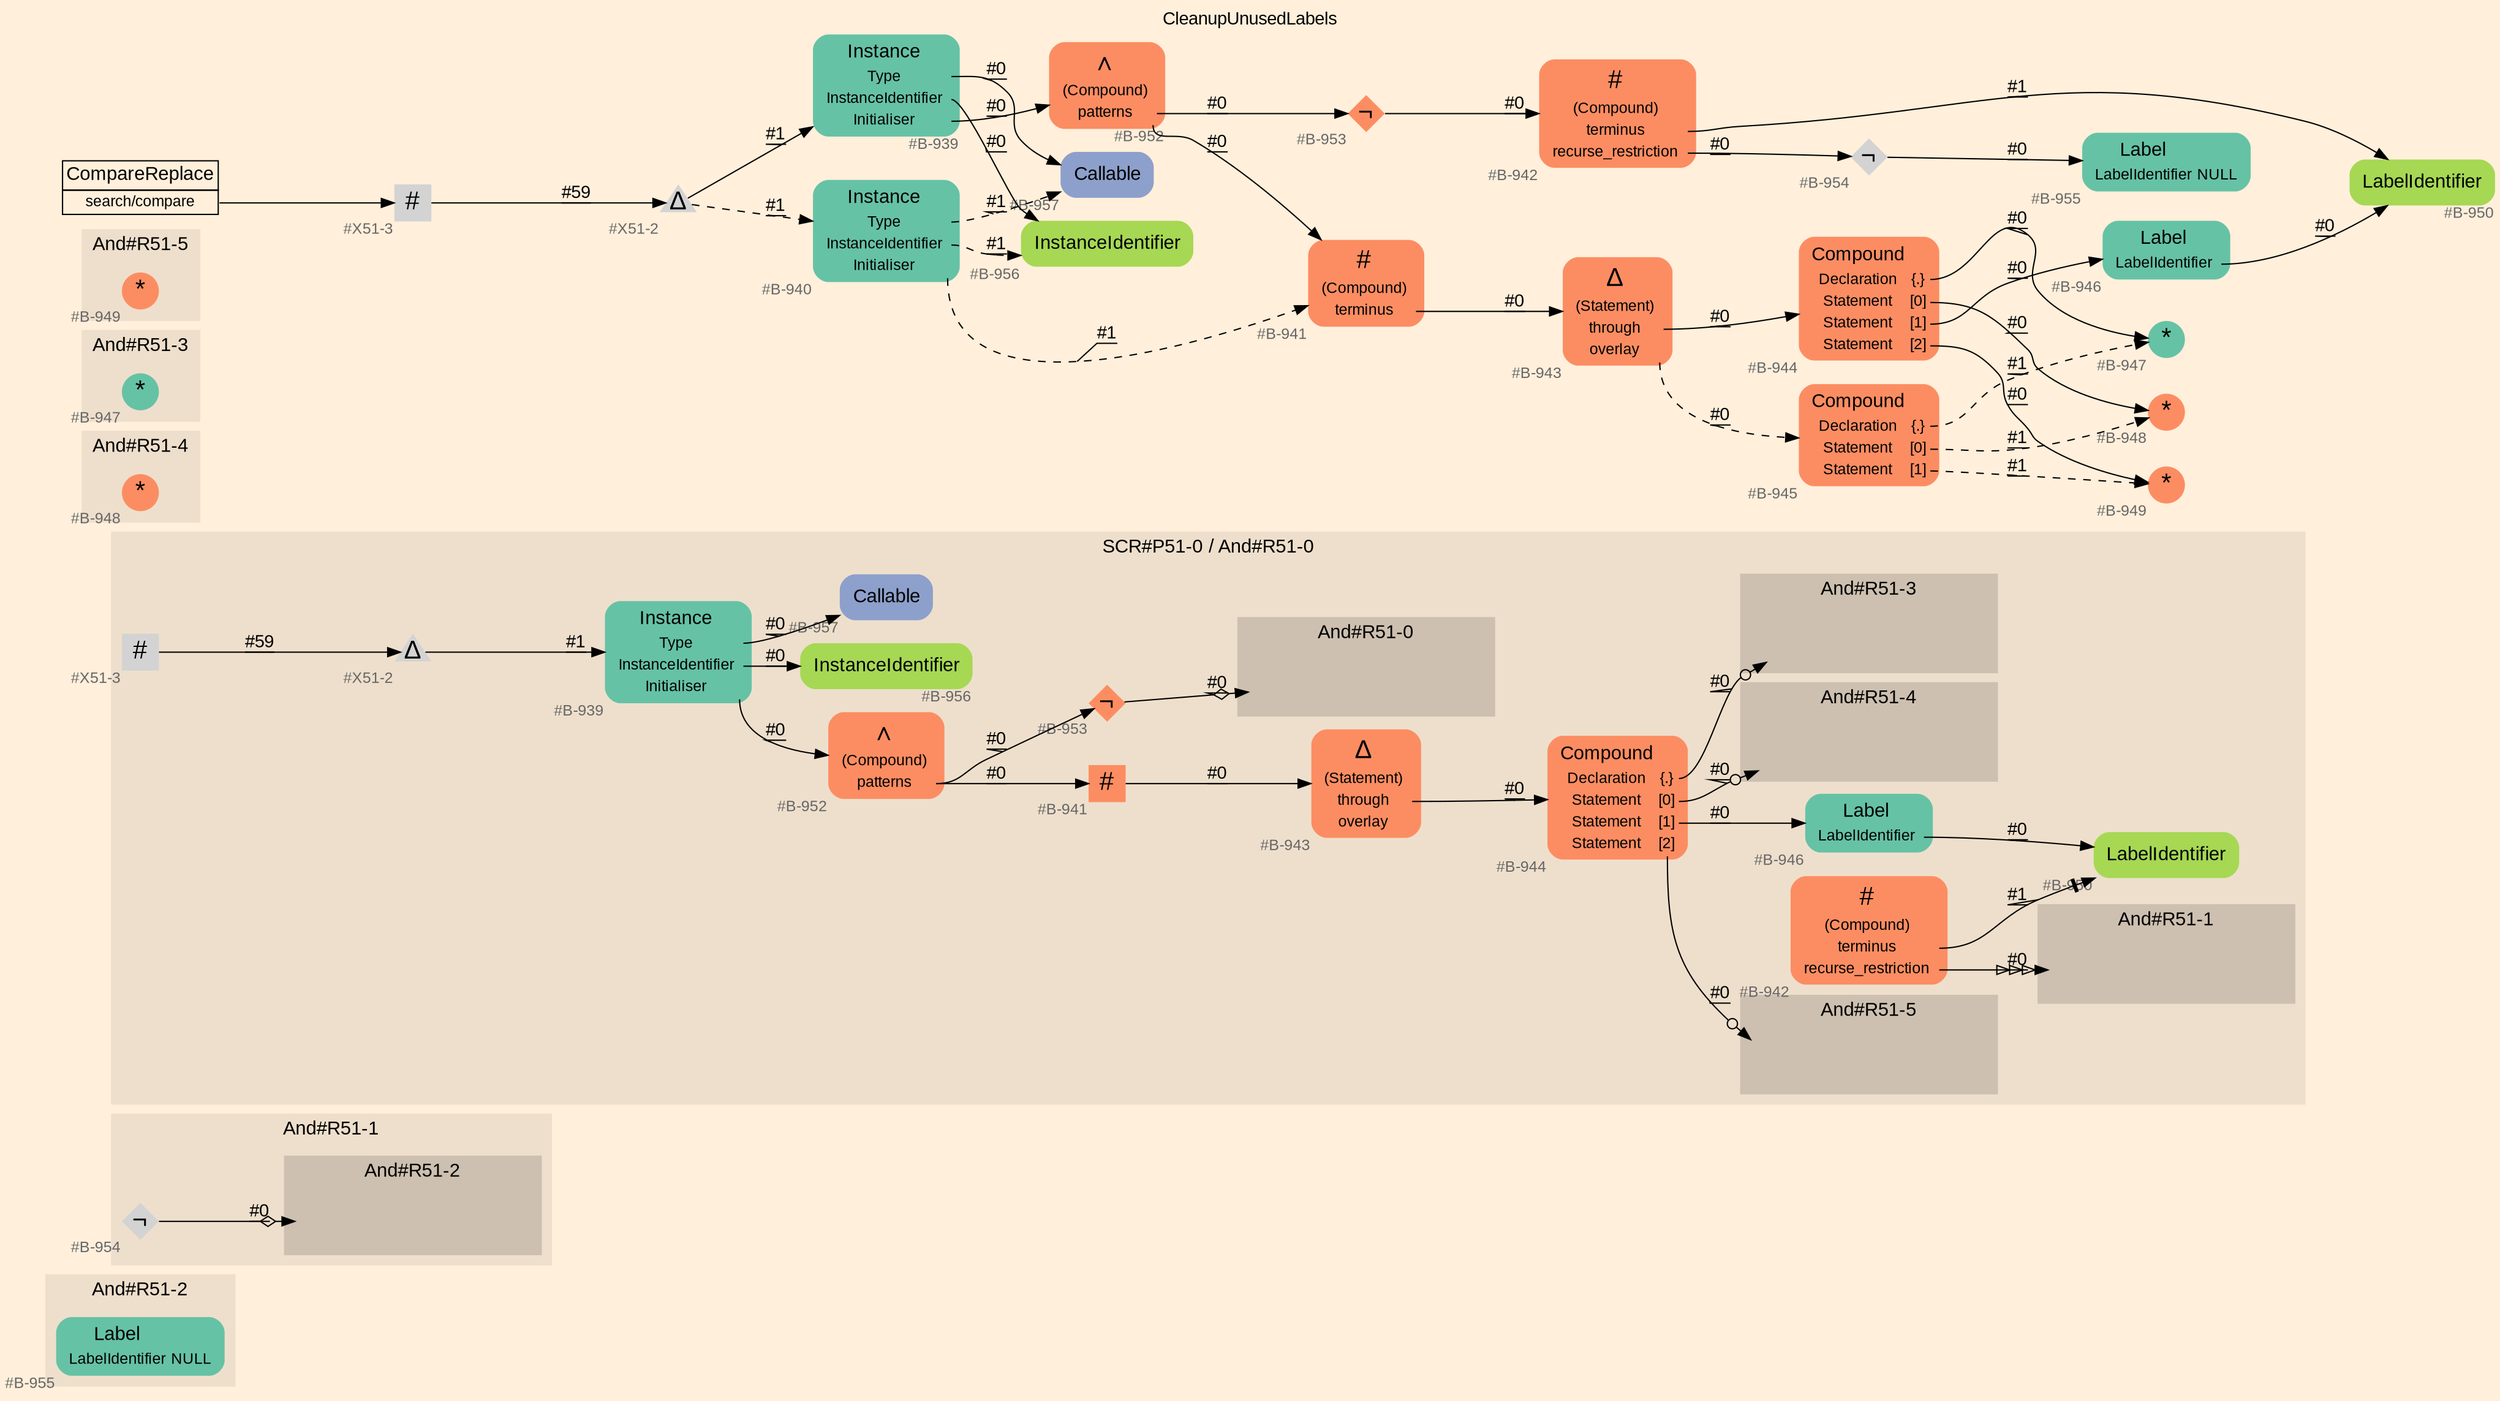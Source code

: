 digraph "CleanupUnusedLabels" {
label = "CleanupUnusedLabels"
labelloc = t
graph [
    rankdir = "LR"
    ranksep = 0.3
    bgcolor = antiquewhite1
    color = black
    fontcolor = black
    fontname = "Arial"
];
node [
    fontname = "Arial"
];
edge [
    fontname = "Arial"
];

// -------------------- figure And#R51-2 --------------------
// -------- region And#R51-2 ----------
subgraph "clusterAnd#R51-2" {
    label = "And#R51-2"
    style = "filled"
    color = antiquewhite2
    fontsize = "15"
    // -------- block And#R51-2/#B-955 ----------
    "And#R51-2/#B-955" [
        fillcolor = "/set28/1"
        xlabel = "#B-955"
        fontsize = "12"
        fontcolor = grey40
        shape = "plaintext"
        label = <<TABLE BORDER="0" CELLBORDER="0" CELLSPACING="0">
         <TR><TD><FONT COLOR="black" POINT-SIZE="15">Label</FONT></TD></TR>
         <TR><TD><FONT COLOR="black" POINT-SIZE="12">LabelIdentifier</FONT></TD><TD PORT="port0"><FONT COLOR="black" POINT-SIZE="12">NULL</FONT></TD></TR>
        </TABLE>>
        style = "rounded,filled"
    ];
    
}


// -------------------- figure And#R51-1 --------------------
// -------- region And#R51-1 ----------
subgraph "clusterAnd#R51-1" {
    label = "And#R51-1"
    style = "filled"
    color = antiquewhite2
    fontsize = "15"
    // -------- block And#R51-1/#B-954 ----------
    "And#R51-1/#B-954" [
        xlabel = "#B-954"
        fontsize = "12"
        fontcolor = grey40
        shape = "diamond"
        label = <<FONT COLOR="black" POINT-SIZE="20">¬</FONT>>
        style = "filled"
        penwidth = 0.0
        fixedsize = true
        width = 0.4
        height = 0.4
    ];
    
    // -------- region And#R51-1/And#R51-2 ----------
    subgraph "clusterAnd#R51-1/And#R51-2" {
        label = "And#R51-2"
        style = "filled"
        color = antiquewhite3
        fontsize = "15"
        // -------- block And#R51-1/And#R51-2/#B-955 ----------
        "And#R51-1/And#R51-2/#B-955" [
            fillcolor = "/set28/1"
            xlabel = "#B-955"
            fontsize = "12"
            fontcolor = grey40
            shape = "none"
            style = "invisible"
        ];
        
    }
    
}

"And#R51-1/#B-954" -> "And#R51-1/And#R51-2/#B-955" [
    arrowhead="normalnoneodiamond"
    label = "#0"
    decorate = true
    color = black
    fontcolor = black
];


// -------------------- figure And#R51-0 --------------------
// -------- region And#R51-0 ----------
subgraph "clusterAnd#R51-0" {
    label = "And#R51-0"
    style = "filled"
    color = antiquewhite2
    fontsize = "15"
    // -------- block And#R51-0/#B-942 ----------
    "And#R51-0/#B-942" [
        fillcolor = "/set28/2"
        xlabel = "#B-942"
        fontsize = "12"
        fontcolor = grey40
        shape = "plaintext"
        label = <<TABLE BORDER="0" CELLBORDER="0" CELLSPACING="0">
         <TR><TD><FONT COLOR="black" POINT-SIZE="20">#</FONT></TD></TR>
         <TR><TD><FONT COLOR="black" POINT-SIZE="12">(Compound)</FONT></TD><TD PORT="port0"></TD></TR>
         <TR><TD><FONT COLOR="black" POINT-SIZE="12">terminus</FONT></TD><TD PORT="port1"></TD></TR>
         <TR><TD><FONT COLOR="black" POINT-SIZE="12">recurse_restriction</FONT></TD><TD PORT="port2"></TD></TR>
        </TABLE>>
        style = "rounded,filled"
    ];
    
    // -------- region And#R51-0/And#R51-1 ----------
    subgraph "clusterAnd#R51-0/And#R51-1" {
        label = "And#R51-1"
        style = "filled"
        color = antiquewhite3
        fontsize = "15"
        // -------- block And#R51-0/And#R51-1/#B-954 ----------
        "And#R51-0/And#R51-1/#B-954" [
            xlabel = "#B-954"
            fontsize = "12"
            fontcolor = grey40
            shape = "none"
            style = "invisible"
        ];
        
    }
    
}

// -------- block And#R51-0/#B-950 ----------
"And#R51-0/#B-950" [
    fillcolor = "/set28/5"
    xlabel = "#B-950"
    fontsize = "12"
    fontcolor = grey40
    shape = "plaintext"
    label = <<TABLE BORDER="0" CELLBORDER="0" CELLSPACING="0">
     <TR><TD><FONT COLOR="black" POINT-SIZE="15">LabelIdentifier</FONT></TD></TR>
    </TABLE>>
    style = "rounded,filled"
];

"And#R51-0/#B-942":port1 -> "And#R51-0/#B-950" [
    arrowhead="normalnonetee"
    label = "#1"
    decorate = true
    color = black
    fontcolor = black
];

"And#R51-0/#B-942":port2 -> "And#R51-0/And#R51-1/#B-954" [
    arrowhead="normalonormalonormalonormal"
    label = "#0"
    decorate = true
    color = black
    fontcolor = black
];


// -------------------- figure And#R51-4 --------------------
// -------- region And#R51-4 ----------
subgraph "clusterAnd#R51-4" {
    label = "And#R51-4"
    style = "filled"
    color = antiquewhite2
    fontsize = "15"
    // -------- block And#R51-4/#B-948 ----------
    "And#R51-4/#B-948" [
        fillcolor = "/set28/2"
        xlabel = "#B-948"
        fontsize = "12"
        fontcolor = grey40
        shape = "circle"
        label = <<FONT COLOR="black" POINT-SIZE="20">*</FONT>>
        style = "filled"
        penwidth = 0.0
        fixedsize = true
        width = 0.4
        height = 0.4
    ];
    
}


// -------------------- figure And#R51-3 --------------------
// -------- region And#R51-3 ----------
subgraph "clusterAnd#R51-3" {
    label = "And#R51-3"
    style = "filled"
    color = antiquewhite2
    fontsize = "15"
    // -------- block And#R51-3/#B-947 ----------
    "And#R51-3/#B-947" [
        fillcolor = "/set28/1"
        xlabel = "#B-947"
        fontsize = "12"
        fontcolor = grey40
        shape = "circle"
        label = <<FONT COLOR="black" POINT-SIZE="20">*</FONT>>
        style = "filled"
        penwidth = 0.0
        fixedsize = true
        width = 0.4
        height = 0.4
    ];
    
}


// -------------------- figure And#R51-5 --------------------
// -------- region And#R51-5 ----------
subgraph "clusterAnd#R51-5" {
    label = "And#R51-5"
    style = "filled"
    color = antiquewhite2
    fontsize = "15"
    // -------- block And#R51-5/#B-949 ----------
    "And#R51-5/#B-949" [
        fillcolor = "/set28/2"
        xlabel = "#B-949"
        fontsize = "12"
        fontcolor = grey40
        shape = "circle"
        label = <<FONT COLOR="black" POINT-SIZE="20">*</FONT>>
        style = "filled"
        penwidth = 0.0
        fixedsize = true
        width = 0.4
        height = 0.4
    ];
    
}


// -------------------- figure And#R51-0 --------------------
// -------- region And#R51-0 ----------
subgraph "clusterAnd#R51-0" {
    label = "SCR#P51-0 / And#R51-0"
    style = "filled"
    color = antiquewhite2
    fontsize = "15"
    // -------- block And#R51-0/#B-946 ----------
    "And#R51-0/#B-946" [
        fillcolor = "/set28/1"
        xlabel = "#B-946"
        fontsize = "12"
        fontcolor = grey40
        shape = "plaintext"
        label = <<TABLE BORDER="0" CELLBORDER="0" CELLSPACING="0">
         <TR><TD><FONT COLOR="black" POINT-SIZE="15">Label</FONT></TD></TR>
         <TR><TD><FONT COLOR="black" POINT-SIZE="12">LabelIdentifier</FONT></TD><TD PORT="port0"></TD></TR>
        </TABLE>>
        style = "rounded,filled"
    ];
    
    // -------- block And#R51-0/#B-957 ----------
    "And#R51-0/#B-957" [
        fillcolor = "/set28/3"
        xlabel = "#B-957"
        fontsize = "12"
        fontcolor = grey40
        shape = "plaintext"
        label = <<TABLE BORDER="0" CELLBORDER="0" CELLSPACING="0">
         <TR><TD><FONT COLOR="black" POINT-SIZE="15">Callable</FONT></TD></TR>
        </TABLE>>
        style = "rounded,filled"
    ];
    
    // -------- block And#R51-0/#B-939 ----------
    "And#R51-0/#B-939" [
        fillcolor = "/set28/1"
        xlabel = "#B-939"
        fontsize = "12"
        fontcolor = grey40
        shape = "plaintext"
        label = <<TABLE BORDER="0" CELLBORDER="0" CELLSPACING="0">
         <TR><TD><FONT COLOR="black" POINT-SIZE="15">Instance</FONT></TD></TR>
         <TR><TD><FONT COLOR="black" POINT-SIZE="12">Type</FONT></TD><TD PORT="port0"></TD></TR>
         <TR><TD><FONT COLOR="black" POINT-SIZE="12">InstanceIdentifier</FONT></TD><TD PORT="port1"></TD></TR>
         <TR><TD><FONT COLOR="black" POINT-SIZE="12">Initialiser</FONT></TD><TD PORT="port2"></TD></TR>
        </TABLE>>
        style = "rounded,filled"
    ];
    
    // -------- block And#R51-0/#B-956 ----------
    "And#R51-0/#B-956" [
        fillcolor = "/set28/5"
        xlabel = "#B-956"
        fontsize = "12"
        fontcolor = grey40
        shape = "plaintext"
        label = <<TABLE BORDER="0" CELLBORDER="0" CELLSPACING="0">
         <TR><TD><FONT COLOR="black" POINT-SIZE="15">InstanceIdentifier</FONT></TD></TR>
        </TABLE>>
        style = "rounded,filled"
    ];
    
    // -------- block And#R51-0/#B-943 ----------
    "And#R51-0/#B-943" [
        fillcolor = "/set28/2"
        xlabel = "#B-943"
        fontsize = "12"
        fontcolor = grey40
        shape = "plaintext"
        label = <<TABLE BORDER="0" CELLBORDER="0" CELLSPACING="0">
         <TR><TD><FONT COLOR="black" POINT-SIZE="20">Δ</FONT></TD></TR>
         <TR><TD><FONT COLOR="black" POINT-SIZE="12">(Statement)</FONT></TD><TD PORT="port0"></TD></TR>
         <TR><TD><FONT COLOR="black" POINT-SIZE="12">through</FONT></TD><TD PORT="port1"></TD></TR>
         <TR><TD><FONT COLOR="black" POINT-SIZE="12">overlay</FONT></TD><TD PORT="port2"></TD></TR>
        </TABLE>>
        style = "rounded,filled"
    ];
    
    // -------- block And#R51-0/#B-941 ----------
    "And#R51-0/#B-941" [
        fillcolor = "/set28/2"
        xlabel = "#B-941"
        fontsize = "12"
        fontcolor = grey40
        shape = "square"
        label = <<FONT COLOR="black" POINT-SIZE="20">#</FONT>>
        style = "filled"
        penwidth = 0.0
        fixedsize = true
        width = 0.4
        height = 0.4
    ];
    
    // -------- block And#R51-0/#B-953 ----------
    "And#R51-0/#B-953" [
        fillcolor = "/set28/2"
        xlabel = "#B-953"
        fontsize = "12"
        fontcolor = grey40
        shape = "diamond"
        label = <<FONT COLOR="black" POINT-SIZE="20">¬</FONT>>
        style = "filled"
        penwidth = 0.0
        fixedsize = true
        width = 0.4
        height = 0.4
    ];
    
    // -------- block And#R51-0/#X51-3 ----------
    "And#R51-0/#X51-3" [
        xlabel = "#X51-3"
        fontsize = "12"
        fontcolor = grey40
        shape = "square"
        label = <<FONT COLOR="black" POINT-SIZE="20">#</FONT>>
        style = "filled"
        penwidth = 0.0
        fixedsize = true
        width = 0.4
        height = 0.4
    ];
    
    // -------- block And#R51-0/#B-950 ----------
    "And#R51-0/#B-950" [
        fillcolor = "/set28/5"
        xlabel = "#B-950"
        fontsize = "12"
        fontcolor = grey40
        shape = "plaintext"
        label = <<TABLE BORDER="0" CELLBORDER="0" CELLSPACING="0">
         <TR><TD><FONT COLOR="black" POINT-SIZE="15">LabelIdentifier</FONT></TD></TR>
        </TABLE>>
        style = "rounded,filled"
    ];
    
    // -------- block And#R51-0/#X51-2 ----------
    "And#R51-0/#X51-2" [
        xlabel = "#X51-2"
        fontsize = "12"
        fontcolor = grey40
        shape = "triangle"
        label = <<FONT COLOR="black" POINT-SIZE="20">Δ</FONT>>
        style = "filled"
        penwidth = 0.0
        fixedsize = true
        width = 0.4
        height = 0.4
    ];
    
    // -------- block And#R51-0/#B-944 ----------
    "And#R51-0/#B-944" [
        fillcolor = "/set28/2"
        xlabel = "#B-944"
        fontsize = "12"
        fontcolor = grey40
        shape = "plaintext"
        label = <<TABLE BORDER="0" CELLBORDER="0" CELLSPACING="0">
         <TR><TD><FONT COLOR="black" POINT-SIZE="15">Compound</FONT></TD></TR>
         <TR><TD><FONT COLOR="black" POINT-SIZE="12">Declaration</FONT></TD><TD PORT="port0"><FONT COLOR="black" POINT-SIZE="12">{.}</FONT></TD></TR>
         <TR><TD><FONT COLOR="black" POINT-SIZE="12">Statement</FONT></TD><TD PORT="port1"><FONT COLOR="black" POINT-SIZE="12">[0]</FONT></TD></TR>
         <TR><TD><FONT COLOR="black" POINT-SIZE="12">Statement</FONT></TD><TD PORT="port2"><FONT COLOR="black" POINT-SIZE="12">[1]</FONT></TD></TR>
         <TR><TD><FONT COLOR="black" POINT-SIZE="12">Statement</FONT></TD><TD PORT="port3"><FONT COLOR="black" POINT-SIZE="12">[2]</FONT></TD></TR>
        </TABLE>>
        style = "rounded,filled"
    ];
    
    // -------- block And#R51-0/#B-952 ----------
    "And#R51-0/#B-952" [
        fillcolor = "/set28/2"
        xlabel = "#B-952"
        fontsize = "12"
        fontcolor = grey40
        shape = "plaintext"
        label = <<TABLE BORDER="0" CELLBORDER="0" CELLSPACING="0">
         <TR><TD><FONT COLOR="black" POINT-SIZE="20">∧</FONT></TD></TR>
         <TR><TD><FONT COLOR="black" POINT-SIZE="12">(Compound)</FONT></TD><TD PORT="port0"></TD></TR>
         <TR><TD><FONT COLOR="black" POINT-SIZE="12">patterns</FONT></TD><TD PORT="port1"></TD></TR>
        </TABLE>>
        style = "rounded,filled"
    ];
    
    // -------- region And#R51-0/And#R51-0 ----------
    subgraph "clusterAnd#R51-0/And#R51-0" {
        label = "And#R51-0"
        style = "filled"
        color = antiquewhite3
        fontsize = "15"
        // -------- block And#R51-0/And#R51-0/#B-942 ----------
        "And#R51-0/And#R51-0/#B-942" [
            fillcolor = "/set28/2"
            xlabel = "#B-942"
            fontsize = "12"
            fontcolor = grey40
            shape = "none"
            style = "invisible"
        ];
        
    }
    
    // -------- region And#R51-0/And#R51-3 ----------
    subgraph "clusterAnd#R51-0/And#R51-3" {
        label = "And#R51-3"
        style = "filled"
        color = antiquewhite3
        fontsize = "15"
        // -------- block And#R51-0/And#R51-3/#B-947 ----------
        "And#R51-0/And#R51-3/#B-947" [
            fillcolor = "/set28/1"
            xlabel = "#B-947"
            fontsize = "12"
            fontcolor = grey40
            shape = "none"
            style = "invisible"
        ];
        
    }
    
    // -------- region And#R51-0/And#R51-4 ----------
    subgraph "clusterAnd#R51-0/And#R51-4" {
        label = "And#R51-4"
        style = "filled"
        color = antiquewhite3
        fontsize = "15"
        // -------- block And#R51-0/And#R51-4/#B-948 ----------
        "And#R51-0/And#R51-4/#B-948" [
            fillcolor = "/set28/2"
            xlabel = "#B-948"
            fontsize = "12"
            fontcolor = grey40
            shape = "none"
            style = "invisible"
        ];
        
    }
    
    // -------- region And#R51-0/And#R51-5 ----------
    subgraph "clusterAnd#R51-0/And#R51-5" {
        label = "And#R51-5"
        style = "filled"
        color = antiquewhite3
        fontsize = "15"
        // -------- block And#R51-0/And#R51-5/#B-949 ----------
        "And#R51-0/And#R51-5/#B-949" [
            fillcolor = "/set28/2"
            xlabel = "#B-949"
            fontsize = "12"
            fontcolor = grey40
            shape = "none"
            style = "invisible"
        ];
        
    }
    
}

"And#R51-0/#B-946":port0 -> "And#R51-0/#B-950" [
    label = "#0"
    decorate = true
    color = black
    fontcolor = black
];

"And#R51-0/#B-939":port0 -> "And#R51-0/#B-957" [
    label = "#0"
    decorate = true
    color = black
    fontcolor = black
];

"And#R51-0/#B-939":port1 -> "And#R51-0/#B-956" [
    label = "#0"
    decorate = true
    color = black
    fontcolor = black
];

"And#R51-0/#B-939":port2 -> "And#R51-0/#B-952" [
    label = "#0"
    decorate = true
    color = black
    fontcolor = black
];

"And#R51-0/#B-943":port1 -> "And#R51-0/#B-944" [
    label = "#0"
    decorate = true
    color = black
    fontcolor = black
];

"And#R51-0/#B-941" -> "And#R51-0/#B-943" [
    label = "#0"
    decorate = true
    color = black
    fontcolor = black
];

"And#R51-0/#B-953" -> "And#R51-0/And#R51-0/#B-942" [
    arrowhead="normalnoneodiamond"
    label = "#0"
    decorate = true
    color = black
    fontcolor = black
];

"And#R51-0/#X51-3" -> "And#R51-0/#X51-2" [
    label = "#59"
    decorate = true
    color = black
    fontcolor = black
];

"And#R51-0/#X51-2" -> "And#R51-0/#B-939" [
    label = "#1"
    decorate = true
    color = black
    fontcolor = black
];

"And#R51-0/#B-944":port0 -> "And#R51-0/And#R51-3/#B-947" [
    arrowhead="normalnoneodot"
    label = "#0"
    decorate = true
    color = black
    fontcolor = black
];

"And#R51-0/#B-944":port1 -> "And#R51-0/And#R51-4/#B-948" [
    arrowhead="normalnoneodot"
    label = "#0"
    decorate = true
    color = black
    fontcolor = black
];

"And#R51-0/#B-944":port2 -> "And#R51-0/#B-946" [
    label = "#0"
    decorate = true
    color = black
    fontcolor = black
];

"And#R51-0/#B-944":port3 -> "And#R51-0/And#R51-5/#B-949" [
    arrowhead="normalnoneodot"
    label = "#0"
    decorate = true
    color = black
    fontcolor = black
];

"And#R51-0/#B-952":port1 -> "And#R51-0/#B-941" [
    label = "#0"
    decorate = true
    color = black
    fontcolor = black
];

"And#R51-0/#B-952":port1 -> "And#R51-0/#B-953" [
    label = "#0"
    decorate = true
    color = black
    fontcolor = black
];


// -------------------- transformation figure --------------------
// -------- block CR#X51-4 ----------
"CR#X51-4" [
    fillcolor = antiquewhite1
    fontsize = "12"
    fontcolor = grey40
    shape = "plaintext"
    label = <<TABLE BORDER="0" CELLBORDER="1" CELLSPACING="0">
     <TR><TD><FONT COLOR="black" POINT-SIZE="15">CompareReplace</FONT></TD></TR>
     <TR><TD PORT="port0"><FONT COLOR="black" POINT-SIZE="12">search/compare</FONT></TD></TR>
    </TABLE>>
    style = "filled"
    color = black
];

// -------- block #X51-3 ----------
"#X51-3" [
    xlabel = "#X51-3"
    fontsize = "12"
    fontcolor = grey40
    shape = "square"
    label = <<FONT COLOR="black" POINT-SIZE="20">#</FONT>>
    style = "filled"
    penwidth = 0.0
    fixedsize = true
    width = 0.4
    height = 0.4
];

// -------- block #X51-2 ----------
"#X51-2" [
    xlabel = "#X51-2"
    fontsize = "12"
    fontcolor = grey40
    shape = "triangle"
    label = <<FONT COLOR="black" POINT-SIZE="20">Δ</FONT>>
    style = "filled"
    penwidth = 0.0
    fixedsize = true
    width = 0.4
    height = 0.4
];

// -------- block #B-939 ----------
"#B-939" [
    fillcolor = "/set28/1"
    xlabel = "#B-939"
    fontsize = "12"
    fontcolor = grey40
    shape = "plaintext"
    label = <<TABLE BORDER="0" CELLBORDER="0" CELLSPACING="0">
     <TR><TD><FONT COLOR="black" POINT-SIZE="15">Instance</FONT></TD></TR>
     <TR><TD><FONT COLOR="black" POINT-SIZE="12">Type</FONT></TD><TD PORT="port0"></TD></TR>
     <TR><TD><FONT COLOR="black" POINT-SIZE="12">InstanceIdentifier</FONT></TD><TD PORT="port1"></TD></TR>
     <TR><TD><FONT COLOR="black" POINT-SIZE="12">Initialiser</FONT></TD><TD PORT="port2"></TD></TR>
    </TABLE>>
    style = "rounded,filled"
];

// -------- block #B-957 ----------
"#B-957" [
    fillcolor = "/set28/3"
    xlabel = "#B-957"
    fontsize = "12"
    fontcolor = grey40
    shape = "plaintext"
    label = <<TABLE BORDER="0" CELLBORDER="0" CELLSPACING="0">
     <TR><TD><FONT COLOR="black" POINT-SIZE="15">Callable</FONT></TD></TR>
    </TABLE>>
    style = "rounded,filled"
];

// -------- block #B-956 ----------
"#B-956" [
    fillcolor = "/set28/5"
    xlabel = "#B-956"
    fontsize = "12"
    fontcolor = grey40
    shape = "plaintext"
    label = <<TABLE BORDER="0" CELLBORDER="0" CELLSPACING="0">
     <TR><TD><FONT COLOR="black" POINT-SIZE="15">InstanceIdentifier</FONT></TD></TR>
    </TABLE>>
    style = "rounded,filled"
];

// -------- block #B-952 ----------
"#B-952" [
    fillcolor = "/set28/2"
    xlabel = "#B-952"
    fontsize = "12"
    fontcolor = grey40
    shape = "plaintext"
    label = <<TABLE BORDER="0" CELLBORDER="0" CELLSPACING="0">
     <TR><TD><FONT COLOR="black" POINT-SIZE="20">∧</FONT></TD></TR>
     <TR><TD><FONT COLOR="black" POINT-SIZE="12">(Compound)</FONT></TD><TD PORT="port0"></TD></TR>
     <TR><TD><FONT COLOR="black" POINT-SIZE="12">patterns</FONT></TD><TD PORT="port1"></TD></TR>
    </TABLE>>
    style = "rounded,filled"
];

// -------- block #B-941 ----------
"#B-941" [
    fillcolor = "/set28/2"
    xlabel = "#B-941"
    fontsize = "12"
    fontcolor = grey40
    shape = "plaintext"
    label = <<TABLE BORDER="0" CELLBORDER="0" CELLSPACING="0">
     <TR><TD><FONT COLOR="black" POINT-SIZE="20">#</FONT></TD></TR>
     <TR><TD><FONT COLOR="black" POINT-SIZE="12">(Compound)</FONT></TD><TD PORT="port0"></TD></TR>
     <TR><TD><FONT COLOR="black" POINT-SIZE="12">terminus</FONT></TD><TD PORT="port1"></TD></TR>
    </TABLE>>
    style = "rounded,filled"
];

// -------- block #B-943 ----------
"#B-943" [
    fillcolor = "/set28/2"
    xlabel = "#B-943"
    fontsize = "12"
    fontcolor = grey40
    shape = "plaintext"
    label = <<TABLE BORDER="0" CELLBORDER="0" CELLSPACING="0">
     <TR><TD><FONT COLOR="black" POINT-SIZE="20">Δ</FONT></TD></TR>
     <TR><TD><FONT COLOR="black" POINT-SIZE="12">(Statement)</FONT></TD><TD PORT="port0"></TD></TR>
     <TR><TD><FONT COLOR="black" POINT-SIZE="12">through</FONT></TD><TD PORT="port1"></TD></TR>
     <TR><TD><FONT COLOR="black" POINT-SIZE="12">overlay</FONT></TD><TD PORT="port2"></TD></TR>
    </TABLE>>
    style = "rounded,filled"
];

// -------- block #B-944 ----------
"#B-944" [
    fillcolor = "/set28/2"
    xlabel = "#B-944"
    fontsize = "12"
    fontcolor = grey40
    shape = "plaintext"
    label = <<TABLE BORDER="0" CELLBORDER="0" CELLSPACING="0">
     <TR><TD><FONT COLOR="black" POINT-SIZE="15">Compound</FONT></TD></TR>
     <TR><TD><FONT COLOR="black" POINT-SIZE="12">Declaration</FONT></TD><TD PORT="port0"><FONT COLOR="black" POINT-SIZE="12">{.}</FONT></TD></TR>
     <TR><TD><FONT COLOR="black" POINT-SIZE="12">Statement</FONT></TD><TD PORT="port1"><FONT COLOR="black" POINT-SIZE="12">[0]</FONT></TD></TR>
     <TR><TD><FONT COLOR="black" POINT-SIZE="12">Statement</FONT></TD><TD PORT="port2"><FONT COLOR="black" POINT-SIZE="12">[1]</FONT></TD></TR>
     <TR><TD><FONT COLOR="black" POINT-SIZE="12">Statement</FONT></TD><TD PORT="port3"><FONT COLOR="black" POINT-SIZE="12">[2]</FONT></TD></TR>
    </TABLE>>
    style = "rounded,filled"
];

// -------- block #B-947 ----------
"#B-947" [
    fillcolor = "/set28/1"
    xlabel = "#B-947"
    fontsize = "12"
    fontcolor = grey40
    shape = "circle"
    label = <<FONT COLOR="black" POINT-SIZE="20">*</FONT>>
    style = "filled"
    penwidth = 0.0
    fixedsize = true
    width = 0.4
    height = 0.4
];

// -------- block #B-948 ----------
"#B-948" [
    fillcolor = "/set28/2"
    xlabel = "#B-948"
    fontsize = "12"
    fontcolor = grey40
    shape = "circle"
    label = <<FONT COLOR="black" POINT-SIZE="20">*</FONT>>
    style = "filled"
    penwidth = 0.0
    fixedsize = true
    width = 0.4
    height = 0.4
];

// -------- block #B-946 ----------
"#B-946" [
    fillcolor = "/set28/1"
    xlabel = "#B-946"
    fontsize = "12"
    fontcolor = grey40
    shape = "plaintext"
    label = <<TABLE BORDER="0" CELLBORDER="0" CELLSPACING="0">
     <TR><TD><FONT COLOR="black" POINT-SIZE="15">Label</FONT></TD></TR>
     <TR><TD><FONT COLOR="black" POINT-SIZE="12">LabelIdentifier</FONT></TD><TD PORT="port0"></TD></TR>
    </TABLE>>
    style = "rounded,filled"
];

// -------- block #B-950 ----------
"#B-950" [
    fillcolor = "/set28/5"
    xlabel = "#B-950"
    fontsize = "12"
    fontcolor = grey40
    shape = "plaintext"
    label = <<TABLE BORDER="0" CELLBORDER="0" CELLSPACING="0">
     <TR><TD><FONT COLOR="black" POINT-SIZE="15">LabelIdentifier</FONT></TD></TR>
    </TABLE>>
    style = "rounded,filled"
];

// -------- block #B-949 ----------
"#B-949" [
    fillcolor = "/set28/2"
    xlabel = "#B-949"
    fontsize = "12"
    fontcolor = grey40
    shape = "circle"
    label = <<FONT COLOR="black" POINT-SIZE="20">*</FONT>>
    style = "filled"
    penwidth = 0.0
    fixedsize = true
    width = 0.4
    height = 0.4
];

// -------- block #B-945 ----------
"#B-945" [
    fillcolor = "/set28/2"
    xlabel = "#B-945"
    fontsize = "12"
    fontcolor = grey40
    shape = "plaintext"
    label = <<TABLE BORDER="0" CELLBORDER="0" CELLSPACING="0">
     <TR><TD><FONT COLOR="black" POINT-SIZE="15">Compound</FONT></TD></TR>
     <TR><TD><FONT COLOR="black" POINT-SIZE="12">Declaration</FONT></TD><TD PORT="port0"><FONT COLOR="black" POINT-SIZE="12">{.}</FONT></TD></TR>
     <TR><TD><FONT COLOR="black" POINT-SIZE="12">Statement</FONT></TD><TD PORT="port1"><FONT COLOR="black" POINT-SIZE="12">[0]</FONT></TD></TR>
     <TR><TD><FONT COLOR="black" POINT-SIZE="12">Statement</FONT></TD><TD PORT="port2"><FONT COLOR="black" POINT-SIZE="12">[1]</FONT></TD></TR>
    </TABLE>>
    style = "rounded,filled"
];

// -------- block #B-953 ----------
"#B-953" [
    fillcolor = "/set28/2"
    xlabel = "#B-953"
    fontsize = "12"
    fontcolor = grey40
    shape = "diamond"
    label = <<FONT COLOR="black" POINT-SIZE="20">¬</FONT>>
    style = "filled"
    penwidth = 0.0
    fixedsize = true
    width = 0.4
    height = 0.4
];

// -------- block #B-942 ----------
"#B-942" [
    fillcolor = "/set28/2"
    xlabel = "#B-942"
    fontsize = "12"
    fontcolor = grey40
    shape = "plaintext"
    label = <<TABLE BORDER="0" CELLBORDER="0" CELLSPACING="0">
     <TR><TD><FONT COLOR="black" POINT-SIZE="20">#</FONT></TD></TR>
     <TR><TD><FONT COLOR="black" POINT-SIZE="12">(Compound)</FONT></TD><TD PORT="port0"></TD></TR>
     <TR><TD><FONT COLOR="black" POINT-SIZE="12">terminus</FONT></TD><TD PORT="port1"></TD></TR>
     <TR><TD><FONT COLOR="black" POINT-SIZE="12">recurse_restriction</FONT></TD><TD PORT="port2"></TD></TR>
    </TABLE>>
    style = "rounded,filled"
];

// -------- block #B-954 ----------
"#B-954" [
    xlabel = "#B-954"
    fontsize = "12"
    fontcolor = grey40
    shape = "diamond"
    label = <<FONT COLOR="black" POINT-SIZE="20">¬</FONT>>
    style = "filled"
    penwidth = 0.0
    fixedsize = true
    width = 0.4
    height = 0.4
];

// -------- block #B-955 ----------
"#B-955" [
    fillcolor = "/set28/1"
    xlabel = "#B-955"
    fontsize = "12"
    fontcolor = grey40
    shape = "plaintext"
    label = <<TABLE BORDER="0" CELLBORDER="0" CELLSPACING="0">
     <TR><TD><FONT COLOR="black" POINT-SIZE="15">Label</FONT></TD></TR>
     <TR><TD><FONT COLOR="black" POINT-SIZE="12">LabelIdentifier</FONT></TD><TD PORT="port0"><FONT COLOR="black" POINT-SIZE="12">NULL</FONT></TD></TR>
    </TABLE>>
    style = "rounded,filled"
];

// -------- block #B-940 ----------
"#B-940" [
    fillcolor = "/set28/1"
    xlabel = "#B-940"
    fontsize = "12"
    fontcolor = grey40
    shape = "plaintext"
    label = <<TABLE BORDER="0" CELLBORDER="0" CELLSPACING="0">
     <TR><TD><FONT COLOR="black" POINT-SIZE="15">Instance</FONT></TD></TR>
     <TR><TD><FONT COLOR="black" POINT-SIZE="12">Type</FONT></TD><TD PORT="port0"></TD></TR>
     <TR><TD><FONT COLOR="black" POINT-SIZE="12">InstanceIdentifier</FONT></TD><TD PORT="port1"></TD></TR>
     <TR><TD><FONT COLOR="black" POINT-SIZE="12">Initialiser</FONT></TD><TD PORT="port2"></TD></TR>
    </TABLE>>
    style = "rounded,filled"
];

"CR#X51-4":port0 -> "#X51-3" [
    label = ""
    decorate = true
    color = black
    fontcolor = black
];

"#X51-3" -> "#X51-2" [
    label = "#59"
    decorate = true
    color = black
    fontcolor = black
];

"#X51-2" -> "#B-939" [
    label = "#1"
    decorate = true
    color = black
    fontcolor = black
];

"#X51-2" -> "#B-940" [
    style="dashed"
    label = "#1"
    decorate = true
    color = black
    fontcolor = black
];

"#B-939":port0 -> "#B-957" [
    label = "#0"
    decorate = true
    color = black
    fontcolor = black
];

"#B-939":port1 -> "#B-956" [
    label = "#0"
    decorate = true
    color = black
    fontcolor = black
];

"#B-939":port2 -> "#B-952" [
    label = "#0"
    decorate = true
    color = black
    fontcolor = black
];

"#B-952":port1 -> "#B-941" [
    label = "#0"
    decorate = true
    color = black
    fontcolor = black
];

"#B-952":port1 -> "#B-953" [
    label = "#0"
    decorate = true
    color = black
    fontcolor = black
];

"#B-941":port1 -> "#B-943" [
    label = "#0"
    decorate = true
    color = black
    fontcolor = black
];

"#B-943":port1 -> "#B-944" [
    label = "#0"
    decorate = true
    color = black
    fontcolor = black
];

"#B-943":port2 -> "#B-945" [
    style="dashed"
    label = "#0"
    decorate = true
    color = black
    fontcolor = black
];

"#B-944":port0 -> "#B-947" [
    label = "#0"
    decorate = true
    color = black
    fontcolor = black
];

"#B-944":port1 -> "#B-948" [
    label = "#0"
    decorate = true
    color = black
    fontcolor = black
];

"#B-944":port2 -> "#B-946" [
    label = "#0"
    decorate = true
    color = black
    fontcolor = black
];

"#B-944":port3 -> "#B-949" [
    label = "#0"
    decorate = true
    color = black
    fontcolor = black
];

"#B-946":port0 -> "#B-950" [
    label = "#0"
    decorate = true
    color = black
    fontcolor = black
];

"#B-945":port0 -> "#B-947" [
    style="dashed"
    label = "#1"
    decorate = true
    color = black
    fontcolor = black
];

"#B-945":port1 -> "#B-948" [
    style="dashed"
    label = "#1"
    decorate = true
    color = black
    fontcolor = black
];

"#B-945":port2 -> "#B-949" [
    style="dashed"
    label = "#1"
    decorate = true
    color = black
    fontcolor = black
];

"#B-953" -> "#B-942" [
    label = "#0"
    decorate = true
    color = black
    fontcolor = black
];

"#B-942":port1 -> "#B-950" [
    label = "#1"
    decorate = true
    color = black
    fontcolor = black
];

"#B-942":port2 -> "#B-954" [
    label = "#0"
    decorate = true
    color = black
    fontcolor = black
];

"#B-954" -> "#B-955" [
    label = "#0"
    decorate = true
    color = black
    fontcolor = black
];

"#B-940":port0 -> "#B-957" [
    style="dashed"
    label = "#1"
    decorate = true
    color = black
    fontcolor = black
];

"#B-940":port1 -> "#B-956" [
    style="dashed"
    label = "#1"
    decorate = true
    color = black
    fontcolor = black
];

"#B-940":port2 -> "#B-941" [
    style="dashed"
    label = "#1"
    decorate = true
    color = black
    fontcolor = black
];


}
